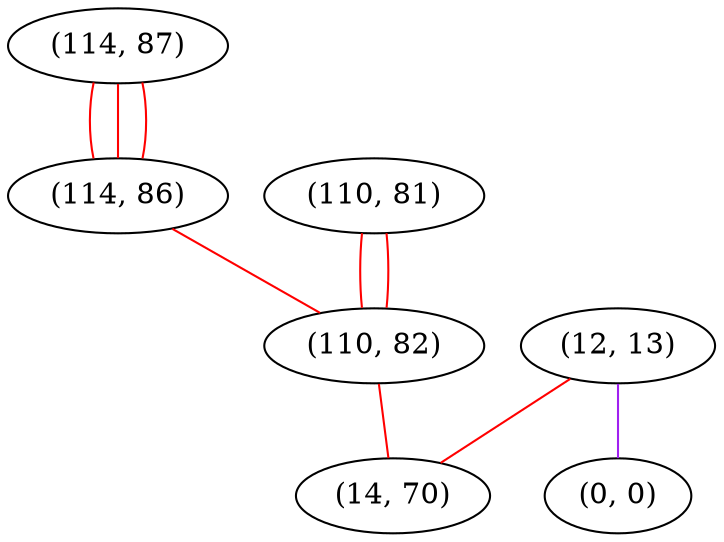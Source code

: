 graph "" {
"(114, 87)";
"(110, 81)";
"(114, 86)";
"(12, 13)";
"(110, 82)";
"(14, 70)";
"(0, 0)";
"(114, 87)" -- "(114, 86)"  [color=red, key=0, weight=1];
"(114, 87)" -- "(114, 86)"  [color=red, key=1, weight=1];
"(114, 87)" -- "(114, 86)"  [color=red, key=2, weight=1];
"(110, 81)" -- "(110, 82)"  [color=red, key=0, weight=1];
"(110, 81)" -- "(110, 82)"  [color=red, key=1, weight=1];
"(114, 86)" -- "(110, 82)"  [color=red, key=0, weight=1];
"(12, 13)" -- "(0, 0)"  [color=purple, key=0, weight=4];
"(12, 13)" -- "(14, 70)"  [color=red, key=0, weight=1];
"(110, 82)" -- "(14, 70)"  [color=red, key=0, weight=1];
}
